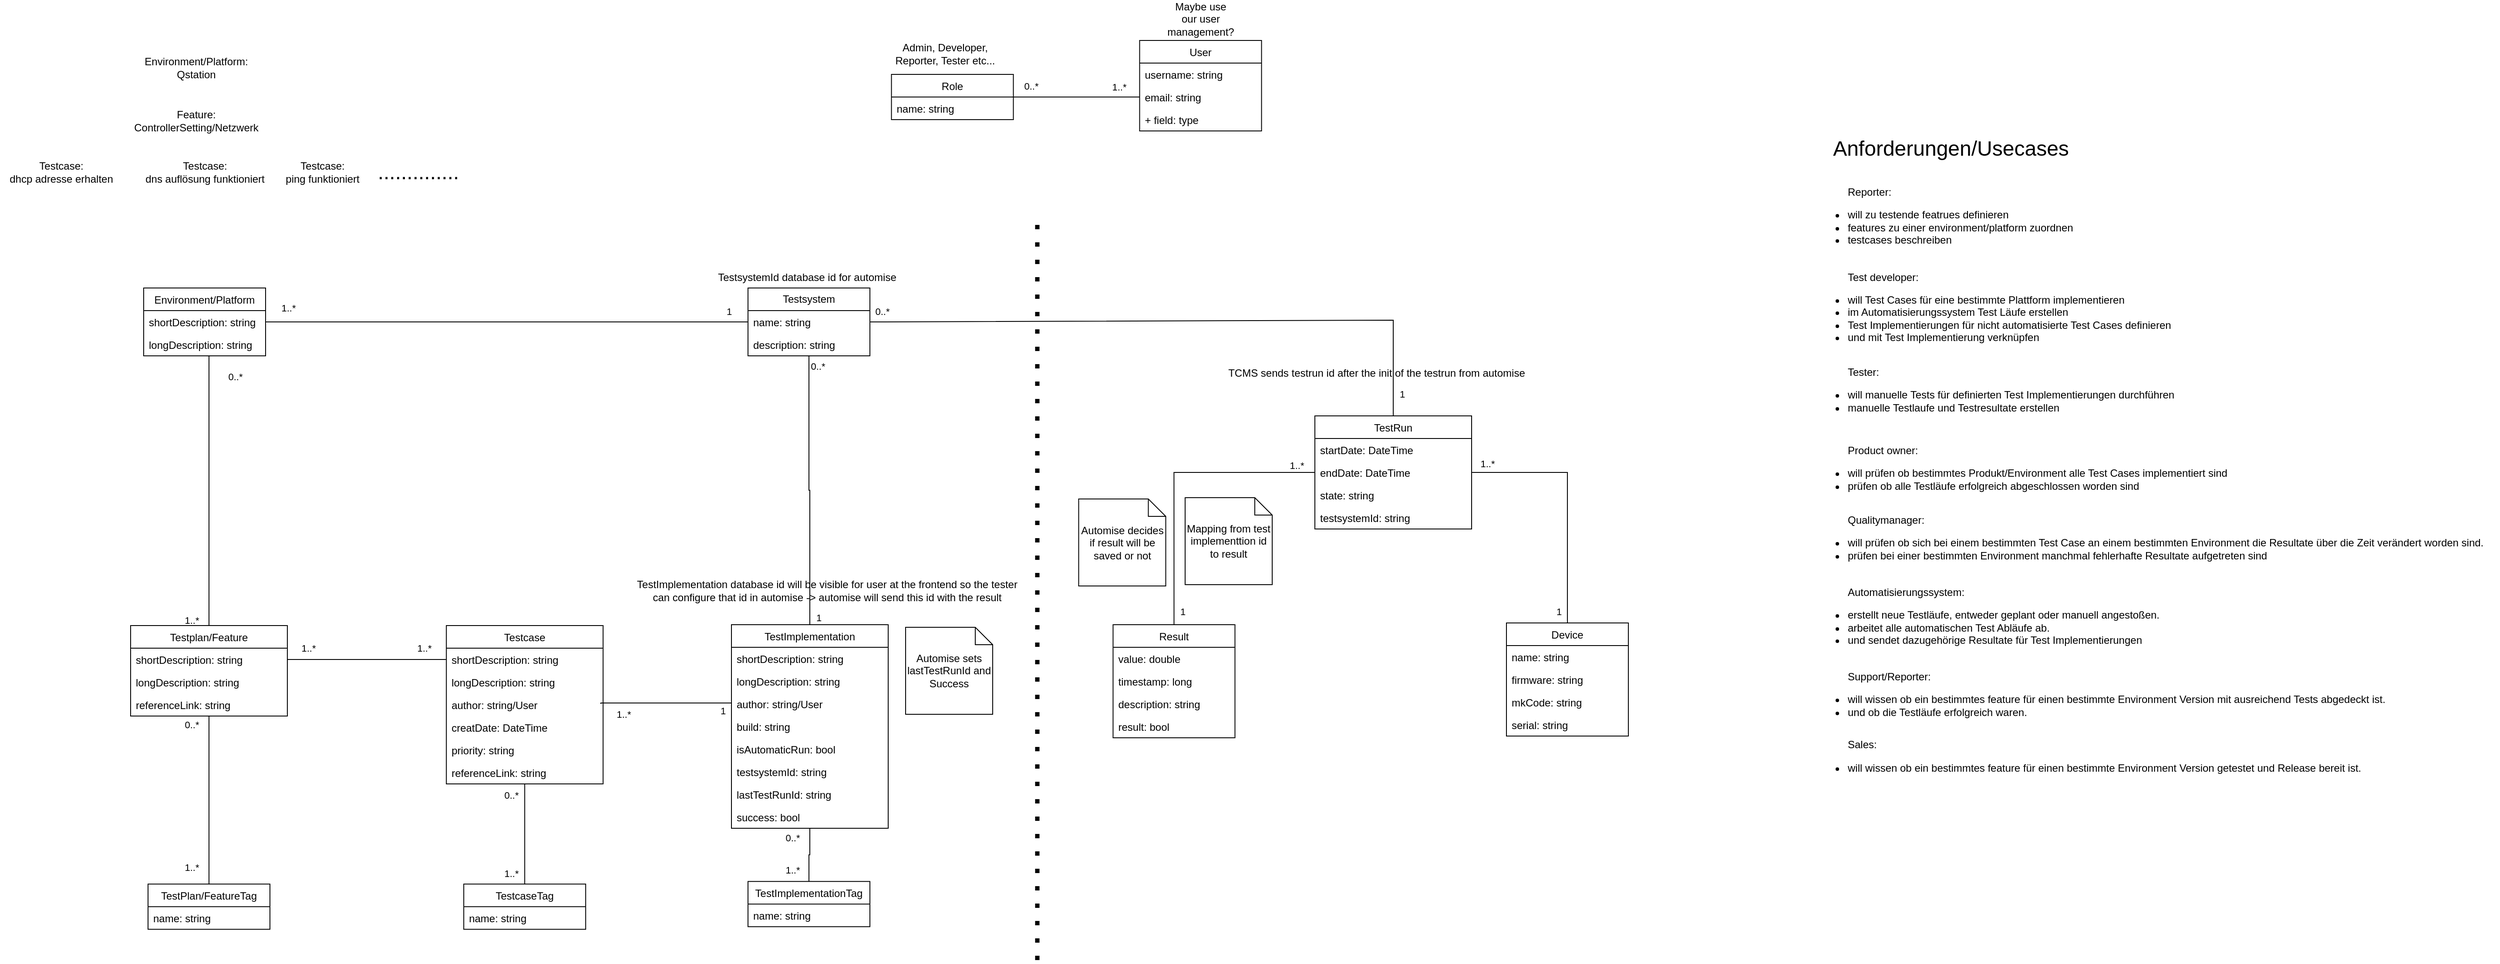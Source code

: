 <mxfile version="21.2.1" type="device">
  <diagram name="Page-1" id="80xlIoIL_Tgqml4ueEH9">
    <mxGraphModel dx="1444" dy="1859" grid="1" gridSize="10" guides="1" tooltips="1" connect="1" arrows="1" fold="1" page="1" pageScale="1" pageWidth="827" pageHeight="1169" math="0" shadow="0">
      <root>
        <mxCell id="0" />
        <mxCell id="1" parent="0" />
        <mxCell id="7zhEitKWnOMPBY1awrK7-49" style="edgeStyle=orthogonalEdgeStyle;rounded=0;orthogonalLoop=1;jettySize=auto;html=1;entryX=0.5;entryY=0;entryDx=0;entryDy=0;endArrow=none;endFill=0;" parent="1" source="hktTCCk2dDebHr9fmQuZ-1" target="hktTCCk2dDebHr9fmQuZ-5" edge="1">
          <mxGeometry relative="1" as="geometry">
            <Array as="points">
              <mxPoint x="70" y="240" />
            </Array>
          </mxGeometry>
        </mxCell>
        <mxCell id="7zhEitKWnOMPBY1awrK7-50" value="1..*" style="edgeLabel;html=1;align=center;verticalAlign=middle;resizable=0;points=[];" parent="7zhEitKWnOMPBY1awrK7-49" vertex="1" connectable="0">
          <mxGeometry x="0.731" y="-1" relative="1" as="geometry">
            <mxPoint x="-19" y="35" as="offset" />
          </mxGeometry>
        </mxCell>
        <mxCell id="7zhEitKWnOMPBY1awrK7-51" value="0..*" style="edgeLabel;html=1;align=center;verticalAlign=middle;resizable=0;points=[];" parent="7zhEitKWnOMPBY1awrK7-49" vertex="1" connectable="0">
          <mxGeometry x="-0.769" relative="1" as="geometry">
            <mxPoint x="30" y="-12" as="offset" />
          </mxGeometry>
        </mxCell>
        <mxCell id="Ep67FyL13l04OU5eBn9L-26" style="edgeStyle=orthogonalEdgeStyle;rounded=0;orthogonalLoop=1;jettySize=auto;html=1;entryX=0;entryY=0.5;entryDx=0;entryDy=0;endArrow=none;endFill=0;" parent="1" source="hktTCCk2dDebHr9fmQuZ-1" target="Pm2yHPC7wLH_92ZBqZMf-32" edge="1">
          <mxGeometry relative="1" as="geometry">
            <Array as="points" />
            <mxPoint x="230" y="76" as="sourcePoint" />
          </mxGeometry>
        </mxCell>
        <mxCell id="Ep67FyL13l04OU5eBn9L-43" value="1..*" style="edgeLabel;html=1;align=center;verticalAlign=middle;resizable=0;points=[];" parent="Ep67FyL13l04OU5eBn9L-26" vertex="1" connectable="0">
          <mxGeometry x="-0.966" y="-1" relative="1" as="geometry">
            <mxPoint x="16" y="-17" as="offset" />
          </mxGeometry>
        </mxCell>
        <mxCell id="Ep67FyL13l04OU5eBn9L-44" value="1" style="edgeLabel;html=1;align=center;verticalAlign=middle;resizable=0;points=[];" parent="Ep67FyL13l04OU5eBn9L-26" vertex="1" connectable="0">
          <mxGeometry x="0.959" y="1" relative="1" as="geometry">
            <mxPoint x="-11" y="-11" as="offset" />
          </mxGeometry>
        </mxCell>
        <mxCell id="hktTCCk2dDebHr9fmQuZ-1" value="Environment/Platform" style="swimlane;fontStyle=0;childLayout=stackLayout;horizontal=1;startSize=26;fillColor=none;horizontalStack=0;resizeParent=1;resizeParentMax=0;resizeLast=0;collapsible=1;marginBottom=0;" parent="1" vertex="1">
          <mxGeometry x="-5" y="43" width="140" height="78" as="geometry" />
        </mxCell>
        <mxCell id="hktTCCk2dDebHr9fmQuZ-3" value="shortDescription: string" style="text;strokeColor=none;fillColor=none;align=left;verticalAlign=top;spacingLeft=4;spacingRight=4;overflow=hidden;rotatable=0;points=[[0,0.5],[1,0.5]];portConstraint=eastwest;" parent="hktTCCk2dDebHr9fmQuZ-1" vertex="1">
          <mxGeometry y="26" width="140" height="26" as="geometry" />
        </mxCell>
        <mxCell id="hktTCCk2dDebHr9fmQuZ-51" value="longDescription: string" style="text;strokeColor=none;fillColor=none;align=left;verticalAlign=top;spacingLeft=4;spacingRight=4;overflow=hidden;rotatable=0;points=[[0,0.5],[1,0.5]];portConstraint=eastwest;" parent="hktTCCk2dDebHr9fmQuZ-1" vertex="1">
          <mxGeometry y="52" width="140" height="26" as="geometry" />
        </mxCell>
        <mxCell id="7zhEitKWnOMPBY1awrK7-36" style="edgeStyle=orthogonalEdgeStyle;rounded=0;orthogonalLoop=1;jettySize=auto;html=1;entryX=0.5;entryY=0;entryDx=0;entryDy=0;endArrow=none;endFill=0;" parent="1" source="hktTCCk2dDebHr9fmQuZ-5" target="7zhEitKWnOMPBY1awrK7-45" edge="1">
          <mxGeometry relative="1" as="geometry">
            <mxPoint x="350" y="803" as="targetPoint" />
            <Array as="points">
              <mxPoint x="70" y="720" />
              <mxPoint x="70" y="720" />
            </Array>
          </mxGeometry>
        </mxCell>
        <mxCell id="7zhEitKWnOMPBY1awrK7-39" value="0..*" style="edgeLabel;html=1;align=center;verticalAlign=middle;resizable=0;points=[];" parent="7zhEitKWnOMPBY1awrK7-36" vertex="1" connectable="0">
          <mxGeometry x="-0.906" y="3" relative="1" as="geometry">
            <mxPoint x="-23" y="1" as="offset" />
          </mxGeometry>
        </mxCell>
        <mxCell id="7zhEitKWnOMPBY1awrK7-42" value="1..*" style="edgeLabel;html=1;align=center;verticalAlign=middle;resizable=0;points=[];" parent="7zhEitKWnOMPBY1awrK7-36" vertex="1" connectable="0">
          <mxGeometry x="0.892" y="-2" relative="1" as="geometry">
            <mxPoint x="-18" y="-9" as="offset" />
          </mxGeometry>
        </mxCell>
        <mxCell id="hktTCCk2dDebHr9fmQuZ-5" value="Testplan/Feature" style="swimlane;fontStyle=0;childLayout=stackLayout;horizontal=1;startSize=26;fillColor=none;horizontalStack=0;resizeParent=1;resizeParentMax=0;resizeLast=0;collapsible=1;marginBottom=0;" parent="1" vertex="1">
          <mxGeometry x="-20" y="431" width="180" height="104" as="geometry" />
        </mxCell>
        <mxCell id="hktTCCk2dDebHr9fmQuZ-7" value="shortDescription: string" style="text;strokeColor=none;fillColor=none;align=left;verticalAlign=top;spacingLeft=4;spacingRight=4;overflow=hidden;rotatable=0;points=[[0,0.5],[1,0.5]];portConstraint=eastwest;" parent="hktTCCk2dDebHr9fmQuZ-5" vertex="1">
          <mxGeometry y="26" width="180" height="26" as="geometry" />
        </mxCell>
        <mxCell id="hktTCCk2dDebHr9fmQuZ-8" value="longDescription: string" style="text;strokeColor=none;fillColor=none;align=left;verticalAlign=top;spacingLeft=4;spacingRight=4;overflow=hidden;rotatable=0;points=[[0,0.5],[1,0.5]];portConstraint=eastwest;" parent="hktTCCk2dDebHr9fmQuZ-5" vertex="1">
          <mxGeometry y="52" width="180" height="26" as="geometry" />
        </mxCell>
        <mxCell id="kd0ojpbWD5Cb26-H-TES-4" value="referenceLink: string" style="text;strokeColor=none;fillColor=none;align=left;verticalAlign=top;spacingLeft=4;spacingRight=4;overflow=hidden;rotatable=0;points=[[0,0.5],[1,0.5]];portConstraint=eastwest;" parent="hktTCCk2dDebHr9fmQuZ-5" vertex="1">
          <mxGeometry y="78" width="180" height="26" as="geometry" />
        </mxCell>
        <mxCell id="7zhEitKWnOMPBY1awrK7-37" style="edgeStyle=orthogonalEdgeStyle;rounded=0;orthogonalLoop=1;jettySize=auto;html=1;exitX=0.5;exitY=1;exitDx=0;exitDy=0;entryX=0.5;entryY=0;entryDx=0;entryDy=0;endArrow=none;endFill=0;" parent="1" source="hktTCCk2dDebHr9fmQuZ-11" target="hktTCCk2dDebHr9fmQuZ-44" edge="1">
          <mxGeometry relative="1" as="geometry" />
        </mxCell>
        <mxCell id="7zhEitKWnOMPBY1awrK7-40" value="0..*" style="edgeLabel;html=1;align=center;verticalAlign=middle;resizable=0;points=[];" parent="7zhEitKWnOMPBY1awrK7-37" vertex="1" connectable="0">
          <mxGeometry x="-0.785" y="-1" relative="1" as="geometry">
            <mxPoint x="-15" as="offset" />
          </mxGeometry>
        </mxCell>
        <mxCell id="7zhEitKWnOMPBY1awrK7-43" value="1..*" style="edgeLabel;html=1;align=center;verticalAlign=middle;resizable=0;points=[];" parent="7zhEitKWnOMPBY1awrK7-37" vertex="1" connectable="0">
          <mxGeometry x="0.629" relative="1" as="geometry">
            <mxPoint x="-16" y="9" as="offset" />
          </mxGeometry>
        </mxCell>
        <mxCell id="hktTCCk2dDebHr9fmQuZ-11" value="Testcase" style="swimlane;fontStyle=0;childLayout=stackLayout;horizontal=1;startSize=26;fillColor=none;horizontalStack=0;resizeParent=1;resizeParentMax=0;resizeLast=0;collapsible=1;marginBottom=0;" parent="1" vertex="1">
          <mxGeometry x="342.59" y="431" width="180" height="182" as="geometry" />
        </mxCell>
        <mxCell id="hktTCCk2dDebHr9fmQuZ-13" value="shortDescription: string" style="text;strokeColor=none;fillColor=none;align=left;verticalAlign=top;spacingLeft=4;spacingRight=4;overflow=hidden;rotatable=0;points=[[0,0.5],[1,0.5]];portConstraint=eastwest;" parent="hktTCCk2dDebHr9fmQuZ-11" vertex="1">
          <mxGeometry y="26" width="180" height="26" as="geometry" />
        </mxCell>
        <mxCell id="hktTCCk2dDebHr9fmQuZ-14" value="longDescription: string" style="text;strokeColor=none;fillColor=none;align=left;verticalAlign=top;spacingLeft=4;spacingRight=4;overflow=hidden;rotatable=0;points=[[0,0.5],[1,0.5]];portConstraint=eastwest;" parent="hktTCCk2dDebHr9fmQuZ-11" vertex="1">
          <mxGeometry y="52" width="180" height="26" as="geometry" />
        </mxCell>
        <mxCell id="hktTCCk2dDebHr9fmQuZ-15" value="author: string/User" style="text;strokeColor=none;fillColor=none;align=left;verticalAlign=top;spacingLeft=4;spacingRight=4;overflow=hidden;rotatable=0;points=[[0,0.5],[1,0.5]];portConstraint=eastwest;" parent="hktTCCk2dDebHr9fmQuZ-11" vertex="1">
          <mxGeometry y="78" width="180" height="26" as="geometry" />
        </mxCell>
        <mxCell id="hktTCCk2dDebHr9fmQuZ-23" value="creatDate: DateTime" style="text;strokeColor=none;fillColor=none;align=left;verticalAlign=top;spacingLeft=4;spacingRight=4;overflow=hidden;rotatable=0;points=[[0,0.5],[1,0.5]];portConstraint=eastwest;" parent="hktTCCk2dDebHr9fmQuZ-11" vertex="1">
          <mxGeometry y="104" width="180" height="26" as="geometry" />
        </mxCell>
        <mxCell id="hktTCCk2dDebHr9fmQuZ-48" value="priority: string" style="text;strokeColor=none;fillColor=none;align=left;verticalAlign=top;spacingLeft=4;spacingRight=4;overflow=hidden;rotatable=0;points=[[0,0.5],[1,0.5]];portConstraint=eastwest;" parent="hktTCCk2dDebHr9fmQuZ-11" vertex="1">
          <mxGeometry y="130" width="180" height="26" as="geometry" />
        </mxCell>
        <mxCell id="7zhEitKWnOMPBY1awrK7-33" value="referenceLink: string" style="text;strokeColor=none;fillColor=none;align=left;verticalAlign=top;spacingLeft=4;spacingRight=4;overflow=hidden;rotatable=0;points=[[0,0.5],[1,0.5]];portConstraint=eastwest;" parent="hktTCCk2dDebHr9fmQuZ-11" vertex="1">
          <mxGeometry y="156" width="180" height="26" as="geometry" />
        </mxCell>
        <mxCell id="hktTCCk2dDebHr9fmQuZ-16" style="edgeStyle=orthogonalEdgeStyle;rounded=0;orthogonalLoop=1;jettySize=auto;html=1;exitX=1;exitY=0.5;exitDx=0;exitDy=0;entryX=0;entryY=0.5;entryDx=0;entryDy=0;endArrow=none;endFill=0;" parent="1" source="hktTCCk2dDebHr9fmQuZ-7" target="hktTCCk2dDebHr9fmQuZ-13" edge="1">
          <mxGeometry relative="1" as="geometry" />
        </mxCell>
        <mxCell id="hktTCCk2dDebHr9fmQuZ-25" value="1..*" style="edgeLabel;html=1;align=center;verticalAlign=middle;resizable=0;points=[];" parent="hktTCCk2dDebHr9fmQuZ-16" vertex="1" connectable="0">
          <mxGeometry x="-0.735" y="1" relative="1" as="geometry">
            <mxPoint y="-12" as="offset" />
          </mxGeometry>
        </mxCell>
        <mxCell id="hktTCCk2dDebHr9fmQuZ-26" value="1..*" style="edgeLabel;html=1;align=center;verticalAlign=middle;resizable=0;points=[];" parent="hktTCCk2dDebHr9fmQuZ-16" vertex="1" connectable="0">
          <mxGeometry x="0.722" y="1" relative="1" as="geometry">
            <mxPoint y="-12" as="offset" />
          </mxGeometry>
        </mxCell>
        <mxCell id="Ep67FyL13l04OU5eBn9L-8" style="edgeStyle=orthogonalEdgeStyle;rounded=0;orthogonalLoop=1;jettySize=auto;html=1;entryX=0.5;entryY=0;entryDx=0;entryDy=0;endArrow=none;endFill=0;" parent="1" source="hktTCCk2dDebHr9fmQuZ-17" target="7zhEitKWnOMPBY1awrK7-47" edge="1">
          <mxGeometry relative="1" as="geometry" />
        </mxCell>
        <mxCell id="Ep67FyL13l04OU5eBn9L-9" value="0..*" style="edgeLabel;html=1;align=center;verticalAlign=middle;resizable=0;points=[];" parent="Ep67FyL13l04OU5eBn9L-8" vertex="1" connectable="0">
          <mxGeometry x="-0.855" relative="1" as="geometry">
            <mxPoint x="-20" y="6" as="offset" />
          </mxGeometry>
        </mxCell>
        <mxCell id="Ep67FyL13l04OU5eBn9L-10" value="1..*" style="edgeLabel;html=1;align=center;verticalAlign=middle;resizable=0;points=[];" parent="Ep67FyL13l04OU5eBn9L-8" vertex="1" connectable="0">
          <mxGeometry x="0.89" relative="1" as="geometry">
            <mxPoint x="-19" y="-10" as="offset" />
          </mxGeometry>
        </mxCell>
        <mxCell id="hktTCCk2dDebHr9fmQuZ-17" value="TestImplementation" style="swimlane;fontStyle=0;childLayout=stackLayout;horizontal=1;startSize=26;fillColor=none;horizontalStack=0;resizeParent=1;resizeParentMax=0;resizeLast=0;collapsible=1;marginBottom=0;" parent="1" vertex="1">
          <mxGeometry x="670" y="430" width="180" height="234" as="geometry" />
        </mxCell>
        <mxCell id="hktTCCk2dDebHr9fmQuZ-19" value="shortDescription: string" style="text;strokeColor=none;fillColor=none;align=left;verticalAlign=top;spacingLeft=4;spacingRight=4;overflow=hidden;rotatable=0;points=[[0,0.5],[1,0.5]];portConstraint=eastwest;" parent="hktTCCk2dDebHr9fmQuZ-17" vertex="1">
          <mxGeometry y="26" width="180" height="26" as="geometry" />
        </mxCell>
        <mxCell id="hktTCCk2dDebHr9fmQuZ-20" value="longDescription: string" style="text;strokeColor=none;fillColor=none;align=left;verticalAlign=top;spacingLeft=4;spacingRight=4;overflow=hidden;rotatable=0;points=[[0,0.5],[1,0.5]];portConstraint=eastwest;" parent="hktTCCk2dDebHr9fmQuZ-17" vertex="1">
          <mxGeometry y="52" width="180" height="26" as="geometry" />
        </mxCell>
        <mxCell id="kd0ojpbWD5Cb26-H-TES-3" value="author: string/User" style="text;strokeColor=none;fillColor=none;align=left;verticalAlign=top;spacingLeft=4;spacingRight=4;overflow=hidden;rotatable=0;points=[[0,0.5],[1,0.5]];portConstraint=eastwest;" parent="hktTCCk2dDebHr9fmQuZ-17" vertex="1">
          <mxGeometry y="78" width="180" height="26" as="geometry" />
        </mxCell>
        <mxCell id="7zhEitKWnOMPBY1awrK7-35" value="build: string" style="text;strokeColor=none;fillColor=none;align=left;verticalAlign=top;spacingLeft=4;spacingRight=4;overflow=hidden;rotatable=0;points=[[0,0.5],[1,0.5]];portConstraint=eastwest;" parent="hktTCCk2dDebHr9fmQuZ-17" vertex="1">
          <mxGeometry y="104" width="180" height="26" as="geometry" />
        </mxCell>
        <mxCell id="7zhEitKWnOMPBY1awrK7-24" value="isAutomaticRun: bool" style="text;strokeColor=none;fillColor=none;align=left;verticalAlign=top;spacingLeft=4;spacingRight=4;overflow=hidden;rotatable=0;points=[[0,0.5],[1,0.5]];portConstraint=eastwest;" parent="hktTCCk2dDebHr9fmQuZ-17" vertex="1">
          <mxGeometry y="130" width="180" height="26" as="geometry" />
        </mxCell>
        <mxCell id="Pm2yHPC7wLH_92ZBqZMf-46" value="testsystemId: string" style="text;strokeColor=none;fillColor=none;align=left;verticalAlign=top;spacingLeft=4;spacingRight=4;overflow=hidden;rotatable=0;points=[[0,0.5],[1,0.5]];portConstraint=eastwest;" parent="hktTCCk2dDebHr9fmQuZ-17" vertex="1">
          <mxGeometry y="156" width="180" height="26" as="geometry" />
        </mxCell>
        <mxCell id="Pm2yHPC7wLH_92ZBqZMf-20" value="lastTestRunId: string" style="text;strokeColor=none;fillColor=none;align=left;verticalAlign=top;spacingLeft=4;spacingRight=4;overflow=hidden;rotatable=0;points=[[0,0.5],[1,0.5]];portConstraint=eastwest;" parent="hktTCCk2dDebHr9fmQuZ-17" vertex="1">
          <mxGeometry y="182" width="180" height="26" as="geometry" />
        </mxCell>
        <mxCell id="Pm2yHPC7wLH_92ZBqZMf-21" value="success: bool" style="text;strokeColor=none;fillColor=none;align=left;verticalAlign=top;spacingLeft=4;spacingRight=4;overflow=hidden;rotatable=0;points=[[0,0.5],[1,0.5]];portConstraint=eastwest;" parent="hktTCCk2dDebHr9fmQuZ-17" vertex="1">
          <mxGeometry y="208" width="180" height="26" as="geometry" />
        </mxCell>
        <mxCell id="hktTCCk2dDebHr9fmQuZ-24" style="edgeStyle=orthogonalEdgeStyle;rounded=0;orthogonalLoop=1;jettySize=auto;html=1;entryX=0;entryY=0.5;entryDx=0;entryDy=0;endArrow=none;endFill=0;" parent="1" target="hktTCCk2dDebHr9fmQuZ-20" edge="1">
          <mxGeometry relative="1" as="geometry">
            <mxPoint x="520" y="521" as="sourcePoint" />
            <mxPoint x="370" y="505" as="targetPoint" />
            <Array as="points">
              <mxPoint x="520" y="520" />
              <mxPoint x="670" y="520" />
            </Array>
          </mxGeometry>
        </mxCell>
        <mxCell id="hktTCCk2dDebHr9fmQuZ-68" value="1..*" style="edgeLabel;html=1;align=center;verticalAlign=middle;resizable=0;points=[];" parent="hktTCCk2dDebHr9fmQuZ-24" vertex="1" connectable="0">
          <mxGeometry x="-0.723" y="2" relative="1" as="geometry">
            <mxPoint x="2" y="15" as="offset" />
          </mxGeometry>
        </mxCell>
        <mxCell id="hktTCCk2dDebHr9fmQuZ-69" value="1" style="edgeLabel;html=1;align=center;verticalAlign=middle;resizable=0;points=[];" parent="hktTCCk2dDebHr9fmQuZ-24" vertex="1" connectable="0">
          <mxGeometry x="0.753" y="2" relative="1" as="geometry">
            <mxPoint x="-8" y="12" as="offset" />
          </mxGeometry>
        </mxCell>
        <mxCell id="hktTCCk2dDebHr9fmQuZ-44" value="TestcaseTag" style="swimlane;fontStyle=0;childLayout=stackLayout;horizontal=1;startSize=26;fillColor=none;horizontalStack=0;resizeParent=1;resizeParentMax=0;resizeLast=0;collapsible=1;marginBottom=0;" parent="1" vertex="1">
          <mxGeometry x="362.59" y="728.14" width="140" height="52" as="geometry" />
        </mxCell>
        <mxCell id="hktTCCk2dDebHr9fmQuZ-45" value="name: string" style="text;strokeColor=none;fillColor=none;align=left;verticalAlign=top;spacingLeft=4;spacingRight=4;overflow=hidden;rotatable=0;points=[[0,0.5],[1,0.5]];portConstraint=eastwest;" parent="hktTCCk2dDebHr9fmQuZ-44" vertex="1">
          <mxGeometry y="26" width="140" height="26" as="geometry" />
        </mxCell>
        <mxCell id="hktTCCk2dDebHr9fmQuZ-58" value="User" style="swimlane;fontStyle=0;childLayout=stackLayout;horizontal=1;startSize=26;fillColor=none;horizontalStack=0;resizeParent=1;resizeParentMax=0;resizeLast=0;collapsible=1;marginBottom=0;" parent="1" vertex="1">
          <mxGeometry x="1138.75" y="-241.5" width="140" height="104" as="geometry" />
        </mxCell>
        <mxCell id="hktTCCk2dDebHr9fmQuZ-59" value="username: string" style="text;strokeColor=none;fillColor=none;align=left;verticalAlign=top;spacingLeft=4;spacingRight=4;overflow=hidden;rotatable=0;points=[[0,0.5],[1,0.5]];portConstraint=eastwest;" parent="hktTCCk2dDebHr9fmQuZ-58" vertex="1">
          <mxGeometry y="26" width="140" height="26" as="geometry" />
        </mxCell>
        <mxCell id="hktTCCk2dDebHr9fmQuZ-60" value="email: string" style="text;strokeColor=none;fillColor=none;align=left;verticalAlign=top;spacingLeft=4;spacingRight=4;overflow=hidden;rotatable=0;points=[[0,0.5],[1,0.5]];portConstraint=eastwest;" parent="hktTCCk2dDebHr9fmQuZ-58" vertex="1">
          <mxGeometry y="52" width="140" height="26" as="geometry" />
        </mxCell>
        <mxCell id="hktTCCk2dDebHr9fmQuZ-61" value="+ field: type" style="text;strokeColor=none;fillColor=none;align=left;verticalAlign=top;spacingLeft=4;spacingRight=4;overflow=hidden;rotatable=0;points=[[0,0.5],[1,0.5]];portConstraint=eastwest;" parent="hktTCCk2dDebHr9fmQuZ-58" vertex="1">
          <mxGeometry y="78" width="140" height="26" as="geometry" />
        </mxCell>
        <mxCell id="7zhEitKWnOMPBY1awrK7-1" value="Maybe use our user management?" style="text;html=1;strokeColor=none;fillColor=none;align=center;verticalAlign=middle;whiteSpace=wrap;rounded=0;" parent="1" vertex="1">
          <mxGeometry x="1178.75" y="-281.5" width="60" height="30" as="geometry" />
        </mxCell>
        <mxCell id="7zhEitKWnOMPBY1awrK7-23" value="TestImplementation database id will be visible for user at the frontend so the tester can configure that id in automise -&amp;gt; automise will send this id with the result" style="text;html=1;strokeColor=none;fillColor=none;align=center;verticalAlign=middle;whiteSpace=wrap;rounded=0;" parent="1" vertex="1">
          <mxGeometry x="560" y="375.5" width="440" height="30" as="geometry" />
        </mxCell>
        <mxCell id="7zhEitKWnOMPBY1awrK7-45" value="TestPlan/FeatureTag" style="swimlane;fontStyle=0;childLayout=stackLayout;horizontal=1;startSize=26;fillColor=none;horizontalStack=0;resizeParent=1;resizeParentMax=0;resizeLast=0;collapsible=1;marginBottom=0;" parent="1" vertex="1">
          <mxGeometry y="728.14" width="140" height="52" as="geometry" />
        </mxCell>
        <mxCell id="7zhEitKWnOMPBY1awrK7-46" value="name: string" style="text;strokeColor=none;fillColor=none;align=left;verticalAlign=top;spacingLeft=4;spacingRight=4;overflow=hidden;rotatable=0;points=[[0,0.5],[1,0.5]];portConstraint=eastwest;" parent="7zhEitKWnOMPBY1awrK7-45" vertex="1">
          <mxGeometry y="26" width="140" height="26" as="geometry" />
        </mxCell>
        <mxCell id="7zhEitKWnOMPBY1awrK7-47" value="TestImplementationTag" style="swimlane;fontStyle=0;childLayout=stackLayout;horizontal=1;startSize=26;fillColor=none;horizontalStack=0;resizeParent=1;resizeParentMax=0;resizeLast=0;collapsible=1;marginBottom=0;" parent="1" vertex="1">
          <mxGeometry x="689" y="725.14" width="140" height="52" as="geometry" />
        </mxCell>
        <mxCell id="7zhEitKWnOMPBY1awrK7-48" value="name: string" style="text;strokeColor=none;fillColor=none;align=left;verticalAlign=top;spacingLeft=4;spacingRight=4;overflow=hidden;rotatable=0;points=[[0,0.5],[1,0.5]];portConstraint=eastwest;" parent="7zhEitKWnOMPBY1awrK7-47" vertex="1">
          <mxGeometry y="26" width="140" height="26" as="geometry" />
        </mxCell>
        <mxCell id="kd0ojpbWD5Cb26-H-TES-25" style="edgeStyle=orthogonalEdgeStyle;rounded=0;orthogonalLoop=1;jettySize=auto;html=1;entryX=0;entryY=0.5;entryDx=0;entryDy=0;endArrow=none;endFill=0;" parent="1" source="kd0ojpbWD5Cb26-H-TES-21" target="hktTCCk2dDebHr9fmQuZ-60" edge="1">
          <mxGeometry relative="1" as="geometry" />
        </mxCell>
        <mxCell id="kd0ojpbWD5Cb26-H-TES-26" value="0..*" style="edgeLabel;html=1;align=center;verticalAlign=middle;resizable=0;points=[];" parent="kd0ojpbWD5Cb26-H-TES-25" vertex="1" connectable="0">
          <mxGeometry x="-0.738" y="3" relative="1" as="geometry">
            <mxPoint x="1" y="-10" as="offset" />
          </mxGeometry>
        </mxCell>
        <mxCell id="kd0ojpbWD5Cb26-H-TES-27" value="1..*" style="edgeLabel;html=1;align=center;verticalAlign=middle;resizable=0;points=[];" parent="kd0ojpbWD5Cb26-H-TES-25" vertex="1" connectable="0">
          <mxGeometry x="0.669" y="1" relative="1" as="geometry">
            <mxPoint y="-11" as="offset" />
          </mxGeometry>
        </mxCell>
        <mxCell id="kd0ojpbWD5Cb26-H-TES-21" value="Role" style="swimlane;fontStyle=0;childLayout=stackLayout;horizontal=1;startSize=26;fillColor=none;horizontalStack=0;resizeParent=1;resizeParentMax=0;resizeLast=0;collapsible=1;marginBottom=0;" parent="1" vertex="1">
          <mxGeometry x="853.75" y="-202.5" width="140" height="52" as="geometry" />
        </mxCell>
        <mxCell id="kd0ojpbWD5Cb26-H-TES-22" value="name: string" style="text;strokeColor=none;fillColor=none;align=left;verticalAlign=top;spacingLeft=4;spacingRight=4;overflow=hidden;rotatable=0;points=[[0,0.5],[1,0.5]];portConstraint=eastwest;" parent="kd0ojpbWD5Cb26-H-TES-21" vertex="1">
          <mxGeometry y="26" width="140" height="26" as="geometry" />
        </mxCell>
        <mxCell id="kd0ojpbWD5Cb26-H-TES-29" value="Admin, Developer, Reporter, Tester etc..." style="text;html=1;strokeColor=none;fillColor=none;align=center;verticalAlign=middle;whiteSpace=wrap;rounded=0;" parent="1" vertex="1">
          <mxGeometry x="840" y="-241.5" width="151.25" height="30" as="geometry" />
        </mxCell>
        <mxCell id="Ep67FyL13l04OU5eBn9L-1" style="edgeStyle=orthogonalEdgeStyle;rounded=0;orthogonalLoop=1;jettySize=auto;html=1;endArrow=none;endFill=0;" parent="1" source="Pm2yHPC7wLH_92ZBqZMf-32" target="hktTCCk2dDebHr9fmQuZ-17" edge="1">
          <mxGeometry relative="1" as="geometry">
            <Array as="points" />
          </mxGeometry>
        </mxCell>
        <mxCell id="Ep67FyL13l04OU5eBn9L-4" value="1" style="edgeLabel;html=1;align=center;verticalAlign=middle;resizable=0;points=[];" parent="Ep67FyL13l04OU5eBn9L-1" vertex="1" connectable="0">
          <mxGeometry x="0.887" y="1" relative="1" as="geometry">
            <mxPoint x="9" y="9" as="offset" />
          </mxGeometry>
        </mxCell>
        <mxCell id="Ep67FyL13l04OU5eBn9L-5" value="0..*" style="edgeLabel;html=1;align=center;verticalAlign=middle;resizable=0;points=[];" parent="Ep67FyL13l04OU5eBn9L-1" vertex="1" connectable="0">
          <mxGeometry x="-0.911" y="1" relative="1" as="geometry">
            <mxPoint x="9" y="-2" as="offset" />
          </mxGeometry>
        </mxCell>
        <mxCell id="Ep67FyL13l04OU5eBn9L-33" style="edgeStyle=orthogonalEdgeStyle;rounded=0;orthogonalLoop=1;jettySize=auto;html=1;entryX=0.5;entryY=0;entryDx=0;entryDy=0;endArrow=none;endFill=0;" parent="1" source="Ep67FyL13l04OU5eBn9L-11" target="hktTCCk2dDebHr9fmQuZ-62" edge="1">
          <mxGeometry relative="1" as="geometry" />
        </mxCell>
        <mxCell id="Ep67FyL13l04OU5eBn9L-37" value="1..*" style="edgeLabel;html=1;align=center;verticalAlign=middle;resizable=0;points=[];" parent="Ep67FyL13l04OU5eBn9L-33" vertex="1" connectable="0">
          <mxGeometry x="-0.874" y="1" relative="1" as="geometry">
            <mxPoint y="-9" as="offset" />
          </mxGeometry>
        </mxCell>
        <mxCell id="Ep67FyL13l04OU5eBn9L-38" value="1" style="edgeLabel;html=1;align=center;verticalAlign=middle;resizable=0;points=[];" parent="Ep67FyL13l04OU5eBn9L-33" vertex="1" connectable="0">
          <mxGeometry x="0.908" y="1" relative="1" as="geometry">
            <mxPoint x="9" as="offset" />
          </mxGeometry>
        </mxCell>
        <mxCell id="Ep67FyL13l04OU5eBn9L-34" style="edgeStyle=orthogonalEdgeStyle;rounded=0;orthogonalLoop=1;jettySize=auto;html=1;entryX=0.5;entryY=0;entryDx=0;entryDy=0;endArrow=none;endFill=0;" parent="1" source="Ep67FyL13l04OU5eBn9L-11" target="hktTCCk2dDebHr9fmQuZ-37" edge="1">
          <mxGeometry relative="1" as="geometry" />
        </mxCell>
        <mxCell id="Ep67FyL13l04OU5eBn9L-35" value="1..*" style="edgeLabel;html=1;align=center;verticalAlign=middle;resizable=0;points=[];" parent="Ep67FyL13l04OU5eBn9L-34" vertex="1" connectable="0">
          <mxGeometry x="-0.872" relative="1" as="geometry">
            <mxPoint y="-10" as="offset" />
          </mxGeometry>
        </mxCell>
        <mxCell id="Ep67FyL13l04OU5eBn9L-36" value="1" style="edgeLabel;html=1;align=center;verticalAlign=middle;resizable=0;points=[];" parent="Ep67FyL13l04OU5eBn9L-34" vertex="1" connectable="0">
          <mxGeometry x="0.877" y="-1" relative="1" as="geometry">
            <mxPoint x="-9" y="4" as="offset" />
          </mxGeometry>
        </mxCell>
        <mxCell id="Ep67FyL13l04OU5eBn9L-11" value="TestRun" style="swimlane;fontStyle=0;childLayout=stackLayout;horizontal=1;startSize=26;fillColor=none;horizontalStack=0;resizeParent=1;resizeParentMax=0;resizeLast=0;collapsible=1;marginBottom=0;" parent="1" vertex="1">
          <mxGeometry x="1340" y="190" width="180" height="130" as="geometry" />
        </mxCell>
        <mxCell id="Ep67FyL13l04OU5eBn9L-12" value="startDate: DateTime" style="text;strokeColor=none;fillColor=none;align=left;verticalAlign=top;spacingLeft=4;spacingRight=4;overflow=hidden;rotatable=0;points=[[0,0.5],[1,0.5]];portConstraint=eastwest;" parent="Ep67FyL13l04OU5eBn9L-11" vertex="1">
          <mxGeometry y="26" width="180" height="26" as="geometry" />
        </mxCell>
        <mxCell id="Ep67FyL13l04OU5eBn9L-14" value="endDate: DateTime" style="text;strokeColor=none;fillColor=none;align=left;verticalAlign=top;spacingLeft=4;spacingRight=4;overflow=hidden;rotatable=0;points=[[0,0.5],[1,0.5]];portConstraint=eastwest;" parent="Ep67FyL13l04OU5eBn9L-11" vertex="1">
          <mxGeometry y="52" width="180" height="26" as="geometry" />
        </mxCell>
        <mxCell id="Ep67FyL13l04OU5eBn9L-24" value="state: string" style="text;strokeColor=none;fillColor=none;align=left;verticalAlign=top;spacingLeft=4;spacingRight=4;overflow=hidden;rotatable=0;points=[[0,0.5],[1,0.5]];portConstraint=eastwest;" parent="Ep67FyL13l04OU5eBn9L-11" vertex="1">
          <mxGeometry y="78" width="180" height="26" as="geometry" />
        </mxCell>
        <mxCell id="Pm2yHPC7wLH_92ZBqZMf-49" value="testsystemId: string" style="text;strokeColor=none;fillColor=none;align=left;verticalAlign=top;spacingLeft=4;spacingRight=4;overflow=hidden;rotatable=0;points=[[0,0.5],[1,0.5]];portConstraint=eastwest;" parent="Ep67FyL13l04OU5eBn9L-11" vertex="1">
          <mxGeometry y="104" width="180" height="26" as="geometry" />
        </mxCell>
        <mxCell id="hktTCCk2dDebHr9fmQuZ-37" value="Device" style="swimlane;fontStyle=0;childLayout=stackLayout;horizontal=1;startSize=26;fillColor=none;horizontalStack=0;resizeParent=1;resizeParentMax=0;resizeLast=0;collapsible=1;marginBottom=0;" parent="1" vertex="1">
          <mxGeometry x="1560" y="428" width="140" height="130" as="geometry">
            <mxRectangle x="45" y="115" width="80" height="30" as="alternateBounds" />
          </mxGeometry>
        </mxCell>
        <mxCell id="hktTCCk2dDebHr9fmQuZ-38" value="name: string" style="text;strokeColor=none;fillColor=none;align=left;verticalAlign=top;spacingLeft=4;spacingRight=4;overflow=hidden;rotatable=0;points=[[0,0.5],[1,0.5]];portConstraint=eastwest;" parent="hktTCCk2dDebHr9fmQuZ-37" vertex="1">
          <mxGeometry y="26" width="140" height="26" as="geometry" />
        </mxCell>
        <mxCell id="hktTCCk2dDebHr9fmQuZ-39" value="firmware: string" style="text;strokeColor=none;fillColor=none;align=left;verticalAlign=top;spacingLeft=4;spacingRight=4;overflow=hidden;rotatable=0;points=[[0,0.5],[1,0.5]];portConstraint=eastwest;" parent="hktTCCk2dDebHr9fmQuZ-37" vertex="1">
          <mxGeometry y="52" width="140" height="26" as="geometry" />
        </mxCell>
        <mxCell id="hktTCCk2dDebHr9fmQuZ-40" value="mkCode: string" style="text;strokeColor=none;fillColor=none;align=left;verticalAlign=top;spacingLeft=4;spacingRight=4;overflow=hidden;rotatable=0;points=[[0,0.5],[1,0.5]];portConstraint=eastwest;" parent="hktTCCk2dDebHr9fmQuZ-37" vertex="1">
          <mxGeometry y="78" width="140" height="26" as="geometry" />
        </mxCell>
        <mxCell id="hktTCCk2dDebHr9fmQuZ-41" value="serial: string" style="text;strokeColor=none;fillColor=none;align=left;verticalAlign=top;spacingLeft=4;spacingRight=4;overflow=hidden;rotatable=0;points=[[0,0.5],[1,0.5]];portConstraint=eastwest;" parent="hktTCCk2dDebHr9fmQuZ-37" vertex="1">
          <mxGeometry y="104" width="140" height="26" as="geometry" />
        </mxCell>
        <mxCell id="hktTCCk2dDebHr9fmQuZ-62" value="Result" style="swimlane;fontStyle=0;childLayout=stackLayout;horizontal=1;startSize=26;fillColor=none;horizontalStack=0;resizeParent=1;resizeParentMax=0;resizeLast=0;collapsible=1;marginBottom=0;" parent="1" vertex="1">
          <mxGeometry x="1108.24" y="430.0" width="140" height="130" as="geometry">
            <mxRectangle x="210" y="128" width="70" height="30" as="alternateBounds" />
          </mxGeometry>
        </mxCell>
        <mxCell id="hktTCCk2dDebHr9fmQuZ-64" value="value: double" style="text;strokeColor=none;fillColor=none;align=left;verticalAlign=top;spacingLeft=4;spacingRight=4;overflow=hidden;rotatable=0;points=[[0,0.5],[1,0.5]];portConstraint=eastwest;" parent="hktTCCk2dDebHr9fmQuZ-62" vertex="1">
          <mxGeometry y="26" width="140" height="26" as="geometry" />
        </mxCell>
        <mxCell id="hktTCCk2dDebHr9fmQuZ-65" value="timestamp: long" style="text;strokeColor=none;fillColor=none;align=left;verticalAlign=top;spacingLeft=4;spacingRight=4;overflow=hidden;rotatable=0;points=[[0,0.5],[1,0.5]];portConstraint=eastwest;" parent="hktTCCk2dDebHr9fmQuZ-62" vertex="1">
          <mxGeometry y="52" width="140" height="26" as="geometry" />
        </mxCell>
        <mxCell id="sDODJVe5ND9CC_0_YRef-5" value="description: string" style="text;strokeColor=none;fillColor=none;align=left;verticalAlign=top;spacingLeft=4;spacingRight=4;overflow=hidden;rotatable=0;points=[[0,0.5],[1,0.5]];portConstraint=eastwest;" parent="hktTCCk2dDebHr9fmQuZ-62" vertex="1">
          <mxGeometry y="78" width="140" height="26" as="geometry" />
        </mxCell>
        <mxCell id="7zhEitKWnOMPBY1awrK7-22" value="result: bool" style="text;strokeColor=none;fillColor=none;align=left;verticalAlign=top;spacingLeft=4;spacingRight=4;overflow=hidden;rotatable=0;points=[[0,0.5],[1,0.5]];portConstraint=eastwest;" parent="hktTCCk2dDebHr9fmQuZ-62" vertex="1">
          <mxGeometry y="104" width="140" height="26" as="geometry" />
        </mxCell>
        <mxCell id="Ep67FyL13l04OU5eBn9L-45" value="&lt;blockquote style=&quot;margin: 0 0 0 40px; border: none; padding: 0px;&quot;&gt;&lt;span style=&quot;background-color: initial;&quot;&gt;Reporter:&lt;/span&gt;&lt;/blockquote&gt;&lt;ul&gt;&lt;li&gt;&lt;span style=&quot;background-color: initial;&quot;&gt;will zu testende featrues definieren&lt;/span&gt;&lt;/li&gt;&lt;li&gt;&lt;span style=&quot;background-color: initial;&quot;&gt;features zu einer environment/platform zuordnen&lt;/span&gt;&lt;/li&gt;&lt;li&gt;&lt;span style=&quot;background-color: initial;&quot;&gt;testcases beschreiben&lt;/span&gt;&lt;/li&gt;&lt;/ul&gt;" style="text;html=1;align=left;verticalAlign=middle;resizable=0;points=[];autosize=1;strokeColor=none;fillColor=none;" parent="1" vertex="1">
          <mxGeometry x="1910" y="-84.5" width="320" height="100" as="geometry" />
        </mxCell>
        <mxCell id="Ep67FyL13l04OU5eBn9L-47" value="&lt;blockquote style=&quot;margin: 0 0 0 40px; border: none; padding: 0px;&quot;&gt;&lt;span style=&quot;background-color: initial;&quot;&gt;Test developer:&lt;/span&gt;&lt;/blockquote&gt;&lt;ul&gt;&lt;li&gt;will Test Cases für eine bestimmte Plattform implementieren&lt;/li&gt;&lt;li&gt;&lt;span style=&quot;background-color: initial;&quot;&gt;im Automatisierungssystem Test&amp;nbsp;Läufe&amp;nbsp;erstellen&lt;/span&gt;&lt;/li&gt;&lt;li&gt;&lt;span style=&quot;background-color: initial;&quot;&gt;Test Implementierungen&amp;nbsp;für nicht automatisierte Test Cases&amp;nbsp;definieren&lt;/span&gt;&lt;/li&gt;&lt;li&gt;und mit Test Implementierung verknüpfen&lt;/li&gt;&lt;/ul&gt;" style="text;html=1;align=left;verticalAlign=middle;resizable=0;points=[];autosize=1;strokeColor=none;fillColor=none;" parent="1" vertex="1">
          <mxGeometry x="1910" y="15.5" width="430" height="110" as="geometry" />
        </mxCell>
        <mxCell id="Ep67FyL13l04OU5eBn9L-48" value="&lt;blockquote style=&quot;margin: 0 0 0 40px; border: none; padding: 0px;&quot;&gt;&lt;span style=&quot;background-color: initial;&quot;&gt;Tester:&lt;/span&gt;&lt;/blockquote&gt;&lt;ul&gt;&lt;li&gt;will manuelle Tests für definierten Test Implementierungen durchführen&lt;/li&gt;&lt;li&gt;manuelle Testlaufe und Testresultate erstellen&amp;nbsp;&lt;/li&gt;&lt;/ul&gt;" style="text;html=1;align=left;verticalAlign=middle;resizable=0;points=[];autosize=1;strokeColor=none;fillColor=none;" parent="1" vertex="1">
          <mxGeometry x="1910" y="125.5" width="440" height="80" as="geometry" />
        </mxCell>
        <mxCell id="Ep67FyL13l04OU5eBn9L-49" value="&lt;blockquote style=&quot;margin: 0 0 0 40px; border: none; padding: 0px;&quot;&gt;&lt;span style=&quot;background-color: initial;&quot;&gt;Product owner:&lt;/span&gt;&lt;/blockquote&gt;&lt;ul&gt;&lt;li&gt;will prüfen ob bestimmtes Produkt/Environment alle Test Cases implementiert sind&lt;/li&gt;&lt;li&gt;prüfen ob alle Testläufe erfolgreich abgeschlossen worden sind&lt;/li&gt;&lt;/ul&gt;" style="text;html=1;align=left;verticalAlign=middle;resizable=0;points=[];autosize=1;strokeColor=none;fillColor=none;" parent="1" vertex="1">
          <mxGeometry x="1910" y="215.5" width="500" height="80" as="geometry" />
        </mxCell>
        <mxCell id="Ep67FyL13l04OU5eBn9L-50" value="&lt;blockquote style=&quot;margin: 0 0 0 40px; border: none; padding: 0px;&quot;&gt;&lt;span style=&quot;background-color: initial;&quot;&gt;Qualitymanager:&lt;/span&gt;&lt;/blockquote&gt;&lt;ul&gt;&lt;li&gt;will prüfen ob sich bei einem bestimmten Test Case an einem bestimmten Environment die Resultate über die Zeit verändert worden sind.&lt;/li&gt;&lt;li&gt;prüfen bei einer bestimmten Environment manchmal fehlerhafte Resultate aufgetreten sind&lt;/li&gt;&lt;/ul&gt;" style="text;html=1;align=left;verticalAlign=middle;resizable=0;points=[];autosize=1;strokeColor=none;fillColor=none;" parent="1" vertex="1">
          <mxGeometry x="1910" y="295.5" width="790" height="80" as="geometry" />
        </mxCell>
        <mxCell id="Ep67FyL13l04OU5eBn9L-51" value="&lt;blockquote style=&quot;margin: 0 0 0 40px; border: none; padding: 0px;&quot;&gt;&lt;span style=&quot;background-color: initial;&quot;&gt;Automatisierungssystem:&lt;/span&gt;&lt;/blockquote&gt;&lt;ul&gt;&lt;li&gt;erstellt neue Testläufe, entweder geplant oder manuell angestoßen.&lt;/li&gt;&lt;li&gt;arbeitet alle automatischen Test Abläufe ab.&lt;/li&gt;&lt;li&gt;und sendet dazugehörige Resultate für Test Implementierungen&lt;/li&gt;&lt;/ul&gt;" style="text;html=1;align=left;verticalAlign=middle;resizable=0;points=[];autosize=1;strokeColor=none;fillColor=none;" parent="1" vertex="1">
          <mxGeometry x="1910" y="375.5" width="420" height="100" as="geometry" />
        </mxCell>
        <mxCell id="Ep67FyL13l04OU5eBn9L-52" value="&lt;blockquote style=&quot;margin: 0 0 0 40px; border: none; padding: 0px;&quot;&gt;&lt;span style=&quot;background-color: initial;&quot;&gt;Support/Reporter:&lt;/span&gt;&lt;/blockquote&gt;&lt;ul&gt;&lt;li&gt;will wissen ob ein bestimmtes feature für einen bestimmte Environment Version mit ausreichend Tests abgedeckt ist.&lt;/li&gt;&lt;li&gt;und ob die Testläufe erfolgreich waren.&lt;/li&gt;&lt;/ul&gt;" style="text;html=1;align=left;verticalAlign=middle;resizable=0;points=[];autosize=1;strokeColor=none;fillColor=none;" parent="1" vertex="1">
          <mxGeometry x="1910" y="475.5" width="680" height="80" as="geometry" />
        </mxCell>
        <mxCell id="Ep67FyL13l04OU5eBn9L-53" value="&lt;blockquote style=&quot;margin: 0 0 0 40px; border: none; padding: 0px;&quot;&gt;&lt;span style=&quot;background-color: initial;&quot;&gt;Sales:&lt;/span&gt;&lt;/blockquote&gt;&lt;ul&gt;&lt;li&gt;will wissen ob ein bestimmtes feature für einen bestimmte Environment Version getestet und Release bereit ist.&lt;/li&gt;&lt;/ul&gt;" style="text;html=1;align=left;verticalAlign=middle;resizable=0;points=[];autosize=1;strokeColor=none;fillColor=none;" parent="1" vertex="1">
          <mxGeometry x="1910" y="551.5" width="650" height="70" as="geometry" />
        </mxCell>
        <mxCell id="Ep67FyL13l04OU5eBn9L-54" value="&lt;font style=&quot;font-size: 24px;&quot;&gt;Anforderungen/Usecases&lt;/font&gt;" style="text;html=1;align=center;verticalAlign=middle;resizable=0;points=[];autosize=1;strokeColor=none;fillColor=none;" parent="1" vertex="1">
          <mxGeometry x="1925" y="-137.5" width="290" height="40" as="geometry" />
        </mxCell>
        <mxCell id="Pm2yHPC7wLH_92ZBqZMf-2" value="Environment/Platform:&lt;br&gt;Qstation" style="text;html=1;align=center;verticalAlign=middle;resizable=0;points=[];autosize=1;strokeColor=none;fillColor=none;" parent="1" vertex="1">
          <mxGeometry x="-15" y="-230" width="140" height="40" as="geometry" />
        </mxCell>
        <mxCell id="Pm2yHPC7wLH_92ZBqZMf-3" value="Feature:&lt;br&gt;ControllerSetting/Netzwerk" style="text;html=1;align=center;verticalAlign=middle;resizable=0;points=[];autosize=1;strokeColor=none;fillColor=none;" parent="1" vertex="1">
          <mxGeometry x="-30" y="-169.5" width="170" height="40" as="geometry" />
        </mxCell>
        <mxCell id="Pm2yHPC7wLH_92ZBqZMf-4" value="Testcase:&lt;br&gt;dhcp adresse erhalten" style="text;html=1;align=center;verticalAlign=middle;resizable=0;points=[];autosize=1;strokeColor=none;fillColor=none;" parent="1" vertex="1">
          <mxGeometry x="-170" y="-110" width="140" height="40" as="geometry" />
        </mxCell>
        <mxCell id="Pm2yHPC7wLH_92ZBqZMf-5" value="Testcase:&lt;br&gt;dns auflösung funktioniert" style="text;html=1;align=center;verticalAlign=middle;resizable=0;points=[];autosize=1;strokeColor=none;fillColor=none;" parent="1" vertex="1">
          <mxGeometry x="-15" y="-110" width="160" height="40" as="geometry" />
        </mxCell>
        <mxCell id="Pm2yHPC7wLH_92ZBqZMf-6" value="Testcase:&lt;br&gt;ping funktioniert" style="text;html=1;align=center;verticalAlign=middle;resizable=0;points=[];autosize=1;strokeColor=none;fillColor=none;" parent="1" vertex="1">
          <mxGeometry x="145" y="-110" width="110" height="40" as="geometry" />
        </mxCell>
        <mxCell id="Pm2yHPC7wLH_92ZBqZMf-7" value=".............." style="text;html=1;align=center;verticalAlign=middle;resizable=0;points=[];autosize=1;strokeColor=none;fillColor=none;strokeWidth=1;fontSize=24;" parent="1" vertex="1">
          <mxGeometry x="250" y="-110" width="120" height="40" as="geometry" />
        </mxCell>
        <mxCell id="Pm2yHPC7wLH_92ZBqZMf-12" value="TCMS sends testrun id after the init of the testrun from automise" style="text;html=1;strokeColor=none;fillColor=none;align=center;verticalAlign=middle;whiteSpace=wrap;rounded=0;" parent="1" vertex="1">
          <mxGeometry x="1191" y="125.5" width="440" height="30" as="geometry" />
        </mxCell>
        <mxCell id="Pm2yHPC7wLH_92ZBqZMf-14" value="Mapping from test implementtion id to result" style="shape=note;size=20;whiteSpace=wrap;html=1;" parent="1" vertex="1">
          <mxGeometry x="1191" y="284" width="100" height="100" as="geometry" />
        </mxCell>
        <mxCell id="Pm2yHPC7wLH_92ZBqZMf-22" value="Automise decides if result will be saved or not" style="shape=note;size=20;whiteSpace=wrap;html=1;" parent="1" vertex="1">
          <mxGeometry x="1068.75" y="285.5" width="100" height="100" as="geometry" />
        </mxCell>
        <mxCell id="Pm2yHPC7wLH_92ZBqZMf-25" value="Automise sets lastTestRunId and Success" style="shape=note;size=20;whiteSpace=wrap;html=1;" parent="1" vertex="1">
          <mxGeometry x="870" y="433" width="100" height="100" as="geometry" />
        </mxCell>
        <mxCell id="Pm2yHPC7wLH_92ZBqZMf-32" value="Testsystem" style="swimlane;fontStyle=0;childLayout=stackLayout;horizontal=1;startSize=26;fillColor=none;horizontalStack=0;resizeParent=1;resizeParentMax=0;resizeLast=0;collapsible=1;marginBottom=0;whiteSpace=wrap;html=1;" parent="1" vertex="1">
          <mxGeometry x="689" y="43" width="140" height="78" as="geometry" />
        </mxCell>
        <mxCell id="Pm2yHPC7wLH_92ZBqZMf-33" value="name: string" style="text;strokeColor=none;fillColor=none;align=left;verticalAlign=top;spacingLeft=4;spacingRight=4;overflow=hidden;rotatable=0;points=[[0,0.5],[1,0.5]];portConstraint=eastwest;whiteSpace=wrap;html=1;" parent="Pm2yHPC7wLH_92ZBqZMf-32" vertex="1">
          <mxGeometry y="26" width="140" height="26" as="geometry" />
        </mxCell>
        <mxCell id="yFreeThX6sl7toocLRWk-1" value="description: string" style="text;strokeColor=none;fillColor=none;align=left;verticalAlign=top;spacingLeft=4;spacingRight=4;overflow=hidden;rotatable=0;points=[[0,0.5],[1,0.5]];portConstraint=eastwest;" vertex="1" parent="Pm2yHPC7wLH_92ZBqZMf-32">
          <mxGeometry y="52" width="140" height="26" as="geometry" />
        </mxCell>
        <mxCell id="Pm2yHPC7wLH_92ZBqZMf-42" value="" style="endArrow=none;html=1;rounded=0;entryX=0.5;entryY=0;entryDx=0;entryDy=0;exitX=1;exitY=0.5;exitDx=0;exitDy=0;" parent="1" source="Pm2yHPC7wLH_92ZBqZMf-32" target="Ep67FyL13l04OU5eBn9L-11" edge="1">
          <mxGeometry width="50" height="50" relative="1" as="geometry">
            <mxPoint x="1070" y="80" as="sourcePoint" />
            <mxPoint x="1200" y="90" as="targetPoint" />
            <Array as="points">
              <mxPoint x="1430" y="80" />
            </Array>
          </mxGeometry>
        </mxCell>
        <mxCell id="Pm2yHPC7wLH_92ZBqZMf-43" value="0..*" style="edgeLabel;html=1;align=center;verticalAlign=middle;resizable=0;points=[];" parent="Pm2yHPC7wLH_92ZBqZMf-42" vertex="1" connectable="0">
          <mxGeometry x="-0.895" y="1" relative="1" as="geometry">
            <mxPoint x="-24" y="-11" as="offset" />
          </mxGeometry>
        </mxCell>
        <mxCell id="Pm2yHPC7wLH_92ZBqZMf-44" value="1" style="edgeLabel;html=1;align=center;verticalAlign=middle;resizable=0;points=[];" parent="Pm2yHPC7wLH_92ZBqZMf-42" vertex="1" connectable="0">
          <mxGeometry x="0.928" relative="1" as="geometry">
            <mxPoint x="10" as="offset" />
          </mxGeometry>
        </mxCell>
        <mxCell id="Pm2yHPC7wLH_92ZBqZMf-47" value="" style="endArrow=none;dashed=1;html=1;dashPattern=1 3;strokeWidth=5;rounded=0;fontSize=10;" parent="1" edge="1">
          <mxGeometry width="50" height="50" relative="1" as="geometry">
            <mxPoint x="1021.25" y="815.5" as="sourcePoint" />
            <mxPoint x="1021.25" y="-34.5" as="targetPoint" />
          </mxGeometry>
        </mxCell>
        <mxCell id="Pm2yHPC7wLH_92ZBqZMf-48" value="TestsystemId database id for automise" style="text;html=1;strokeColor=none;fillColor=none;align=center;verticalAlign=middle;whiteSpace=wrap;rounded=0;" parent="1" vertex="1">
          <mxGeometry x="537" y="15.5" width="440" height="30" as="geometry" />
        </mxCell>
      </root>
    </mxGraphModel>
  </diagram>
</mxfile>
